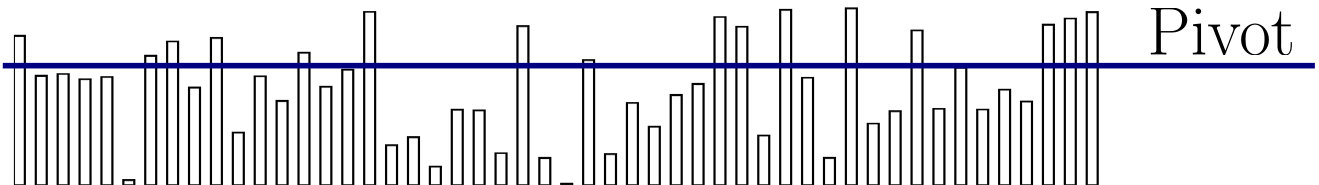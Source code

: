 <?xml version="1.0"?>
<!DOCTYPE ipe SYSTEM "ipe.dtd">
<ipe version="70212" creator="Ipe 7.2.12">
<info created="D:20190929204546" modified="D:20200205205325"/>
<bitmap id="1" width="1000" height="250" BitsPerComponent="8" ColorSpace="DeviceGrayAlpha" Filter="FlateDecode" length="1534" alphaLength="1420" encoding="base64">
eNrt3b+uTVscBeDTiAegUSk8gEqj06i8iMafTqhUNKKhU4t4CT0FiehEpfEEEg3NSCi2nH2S
vdeaa8xvlCOuu/dvji9uce89JyciIiIiIiIiIiIiIiIiIiIiIiIiIiIiIiKySu4nLiHSm9+J
S4iMnbsJ5yL+TOZchHOR0/IlcQnOR8nVxELG2JpwbpNuKpz7bm7q9pzbpJu6PefippxzLm7K
uU2Kmx4ivxLObdJN3Y9z381NOZ/13b4lNsk5573vtut72CTnnHMunHPOuXDOOed2KpxzbqfC
Oeecux/nnHPufjM7v5xwzjnnve+2r2mb7HZ+O+Gcc857nbds93XCOeecz7Vdzjlni3O34pxz
zjkXzjnnXDjn/N+8SzjnnPNe52vdmXO2OOecc84551w455xz4ZxzzjnnnPOxnV9MiOWc817n
/oznnHPOhXPOOV8jdxK2OOe81zlbnHPOuc/COeec+yycc865z8I558fLrp/xyhbnnHc5X+J9
Oeecc84555xzzn0Wzjnn3GfhnHPOOeecc84555xztjjnnHPOOeecc84555xzzjnnnHOfhXPO
OfdZOOecc84555xzzjnn/Fif+WHCOeec9zpv+TnanHPOOeecc84555xzfuhcSjjnnPNe52u9
L+ecc84555xzzjnnnHPOOeecc84555xzzvla3+NZwjnnnPc6n20HnHPOOeecc84555xzzjnn
nHPOOeecc84555xzzjnnnHPOOeecc84555xzzvlh/tobCeecc97rfImdcs4555xzfvbf70nC
Oeec9zpv+f9ocs4555xzzjnnnHPOOeecc84555xzPq7znwnnnHPe63ytz8w555wfx/n5hHPO
Oe91vsSel3jfTwnnnHN+WOefkxHed4lfxznnMzpfwgznnP/v131NOOec817nI/2zQIvzjwnn
nHPe63z0N+Kcc84555xzzjnnnHPOOeecc84555xzzjmfzfm+/z4155xzvl3nW9wQ55xzzjnn
nHPOOedjO3+UcM4558d/o1vJCH9Oc8455+PZ4pxzzjnnnHPOOeec8yWcv00455zzXudr7ZRz
zjnnnHPOOeecc84555xzzjnnnHPOOeec8/GdX0g455zzXuct/40E55xzzjnnnHPOOeecc845
55xzzjnnnHPOOeecc875rM6vJJxzznmv87W+L+ecn+XXPU8455zzXudb7Djvcf4+4Zxzznud
b/F9Oeecc84555xzzjnnnHPOOeecc84555xzzjnnnHPOOeec8zGcf0g453yf3Es435bzfbvv
CedzO9/1+71MON++8+aO88NviPNlbvUgYZpzznud88s555zrOOecc84555xzzjnnnHPOOeec
c84555xzzjnnnHPOOeecX84551zHOeecc84555xzzjnnnHPOOeecc84555xzzjnnnHPO+XzO
fyT8cs55r3Md55xzruOcc84557zZ+eOEc84573U++oY455xzznWcc865jnPOOddxzjnnnHPO
Oeecc84555z/zYuEc84573U++vflnHPOOeecc84555xzzjlvd/4msT/OOe91bn/uvIXvez3h
3P44n+v7cm5/nHPOuf25M+ec2587c8455+7MOeesujPnnOvcmXP703HOuf1x7vtybn+cc865
/bnzyN2+P7eAc/vj3F04tz935pxz+3Nnzjm3P3fmnHNW3ZlzznXuzLn96dyZc/uzZ3fh3P7s
2V04tz935pxz+3Nnd+Hc/tyZ89P/vk8Td9a5c69zd9a5M+furHNnzu3Pnt2Fc/tzZ3c5THcu
mfk9riX2x/lMd/EeOrviXKezK851OrviXGfP7sK5zp7dxXvo7NldvIfOnt3Fe+g4dxfvobMr
znU6u+Jcp7Ors3SvEu+h41znPXR2pfMeOrvSeQ+dXXkPd9HZlffQ6ezKe+h0duU9dHal8x46
u9J5D51d6byHzq503kNnV97DXXR25T10OrvyHjqdXXkPnV25lffQ2ZXOe+i20t1M3IVznU7H
uU6n41yn03Gu0+k49+YiUpo/tA7znnja7d07cipBDAVQ9r9QZ14A2HxCy1UTDAx0S+pzQ9UL
QLrH2K5nOJ1ERERERERERERERERERERERERERKRgbiG2IdIz9xDbEOn5msy5SP/XZM5FOBfR
F84z5xqiJZxz3vNuOmmnds+52CnnOil2yrlO6ppwrpO6JpzrpJ3aH+c6aaf2x7lO2innq91t
63noJOeccy6cc865cM4553oqnHOup8I555zbH+ecc25/nHPOOeed7/YTwjnnnPe8217TOtnb
ecX3JOecc851l3POOeecc84555xz4ZxzzoVzzjkXztd0PmvPnLPFOeecc84558I555wL55xz
zjnnnHPOOeecT3Z+/gu1nHPe1LnXeM4551w455zzCcn0d9acc845W5xzzjlbnHPOOVucc845
W5xzXs35iPtyzjnnnHPOOeeceyycc865x8I555xzzjnnnHPOOedscc4555xzzjnnnHPOOeec
c8455x4L55xz7rFwzjnnnHPOOeecc845W5xzzvmrOfJ+c5xzznkN510+R5tzzjnnnHPOOeec
c87fnUsI55xz3tP5rPtyzjnnnHPOOeecc84555xzzjnnnHPOOeecr/Y8OOecc93lnHPOOeec
c84555xzzjnnnHPOOeecc84555xzzjnnnHPOOeecc93lnHPOOc/t/Mj7DnLOOec1nI/oKeec
c8455++5G+ecc84555xzzjnnnHPOOeecc84555xzzjnnnD/jfNZj5pxzzjnnnHPOX3P+HcI5
55z3dD6izyPuO+Lfcc75is5HmOGcc84553xd55m+RnDOOeecV3Ge/Uacc84555xzzjnnnHPO
Oeecc84555xzzjnnnHPOOefdnO/9/9Scc855XecVO8Q555xzzjnnnHPOeW7nW5+lwTnnnH/m
Rnu9jXid5pxzzvPZ4pxzzjnnnHPOOeec84q/B+acc84555xzzjnnnHPOOeecc84555xzzjnn
nHPOOee8jvNzCOecc97TeZe/keCcc84555xzzjnnnHPOOeecc84555xzzjnnnHPOOV/V+W8I
55xz3tP5fdLz5ZzzmT3lnHPOOeec86y/8+Ccc84555xzzjnnnHPOOeecc84555xzzjnnnHPO
Oeecc84555xzznM5z95TznM53/p8WM77OJ/WSc5TOfe9KOecc8752F1tfX/FOeec93Je0TTn
nHPOOeecc84555xzzjnnnHPOOeecc84555xzzjnnnHPOOeecc84555xzzjnnnHPOOeecc845
55xzzjnnnHPOOeecc84555xzzjnn6/nlnHPOOeecc84555xzzjnnnPPZO+Wcc84555xzzjnn
nHPOOeecc84555xzzjnnnHPOOeecc8455zz5TjnnnHPOOeecc84555xzzjnXP845b+hc/zjn
nHP94zxDr64hnHPOeU/ns37m5JxzzjnnnHN75pxzzu2Zc84555xzzjnnnHPOOeecc/3jnHPO
9Y9zzjnnnHPOOefcnjPvhXP945xzzvWPc84559yeOeecc3vmnHPO7ZlzzjnnnHPOOeecc/3j
nHPO9Y9zzjnXP84555xze+7UP871j3PO7Zlze+bcnjm3Z87tmXN75pxzzjnnnHPO9e/47Ctk
1XtsfbYd55x3f51xD871inMzzvWKczPO9YpzM87tnnMzzjl3DzPOOXcPM845dw8zzjl3D871
inM+ONcrzs041ytfX8w41yvOzTg349yMczP3MOPczD3MODdzD871inO74lyvODfjXK84N+Nc
rzg349yMczPOzdzDjHMz9zDj3Mw9ONcrzu2Kc73i3IxzveLcjHO94tyss/NbiN1zbtbTuRnn
ZpybcW7GuRnnZpybcW7Gudn/2SXEXjg3MzPj3MzMrIjzB+2XN/U=
</bitmap>
<ipestyle name="basic">
<symbol name="arrow/arc(spx)">
<path stroke="sym-stroke" fill="sym-stroke" pen="sym-pen">
0 0 m
-1 0.333 l
-1 -0.333 l
h
</path>
</symbol>
<symbol name="arrow/farc(spx)">
<path stroke="sym-stroke" fill="white" pen="sym-pen">
0 0 m
-1 0.333 l
-1 -0.333 l
h
</path>
</symbol>
<symbol name="arrow/ptarc(spx)">
<path stroke="sym-stroke" fill="sym-stroke" pen="sym-pen">
0 0 m
-1 0.333 l
-0.8 0 l
-1 -0.333 l
h
</path>
</symbol>
<symbol name="arrow/fptarc(spx)">
<path stroke="sym-stroke" fill="white" pen="sym-pen">
0 0 m
-1 0.333 l
-0.8 0 l
-1 -0.333 l
h
</path>
</symbol>
<symbol name="mark/circle(sx)" transformations="translations">
<path fill="sym-stroke">
0.6 0 0 0.6 0 0 e
0.4 0 0 0.4 0 0 e
</path>
</symbol>
<symbol name="mark/disk(sx)" transformations="translations">
<path fill="sym-stroke">
0.6 0 0 0.6 0 0 e
</path>
</symbol>
<symbol name="mark/fdisk(sfx)" transformations="translations">
<group>
<path fill="sym-fill">
0.5 0 0 0.5 0 0 e
</path>
<path fill="sym-stroke" fillrule="eofill">
0.6 0 0 0.6 0 0 e
0.4 0 0 0.4 0 0 e
</path>
</group>
</symbol>
<symbol name="mark/box(sx)" transformations="translations">
<path fill="sym-stroke" fillrule="eofill">
-0.6 -0.6 m
0.6 -0.6 l
0.6 0.6 l
-0.6 0.6 l
h
-0.4 -0.4 m
0.4 -0.4 l
0.4 0.4 l
-0.4 0.4 l
h
</path>
</symbol>
<symbol name="mark/square(sx)" transformations="translations">
<path fill="sym-stroke">
-0.6 -0.6 m
0.6 -0.6 l
0.6 0.6 l
-0.6 0.6 l
h
</path>
</symbol>
<symbol name="mark/fsquare(sfx)" transformations="translations">
<group>
<path fill="sym-fill">
-0.5 -0.5 m
0.5 -0.5 l
0.5 0.5 l
-0.5 0.5 l
h
</path>
<path fill="sym-stroke" fillrule="eofill">
-0.6 -0.6 m
0.6 -0.6 l
0.6 0.6 l
-0.6 0.6 l
h
-0.4 -0.4 m
0.4 -0.4 l
0.4 0.4 l
-0.4 0.4 l
h
</path>
</group>
</symbol>
<symbol name="mark/cross(sx)" transformations="translations">
<group>
<path fill="sym-stroke">
-0.43 -0.57 m
0.57 0.43 l
0.43 0.57 l
-0.57 -0.43 l
h
</path>
<path fill="sym-stroke">
-0.43 0.57 m
0.57 -0.43 l
0.43 -0.57 l
-0.57 0.43 l
h
</path>
</group>
</symbol>
<symbol name="arrow/fnormal(spx)">
<path stroke="sym-stroke" fill="white" pen="sym-pen">
0 0 m
-1 0.333 l
-1 -0.333 l
h
</path>
</symbol>
<symbol name="arrow/pointed(spx)">
<path stroke="sym-stroke" fill="sym-stroke" pen="sym-pen">
0 0 m
-1 0.333 l
-0.8 0 l
-1 -0.333 l
h
</path>
</symbol>
<symbol name="arrow/fpointed(spx)">
<path stroke="sym-stroke" fill="white" pen="sym-pen">
0 0 m
-1 0.333 l
-0.8 0 l
-1 -0.333 l
h
</path>
</symbol>
<symbol name="arrow/linear(spx)">
<path stroke="sym-stroke" pen="sym-pen">
-1 0.333 m
0 0 l
-1 -0.333 l
</path>
</symbol>
<symbol name="arrow/fdouble(spx)">
<path stroke="sym-stroke" fill="white" pen="sym-pen">
0 0 m
-1 0.333 l
-1 -0.333 l
h
-1 0 m
-2 0.333 l
-2 -0.333 l
h
</path>
</symbol>
<symbol name="arrow/double(spx)">
<path stroke="sym-stroke" fill="sym-stroke" pen="sym-pen">
0 0 m
-1 0.333 l
-1 -0.333 l
h
-1 0 m
-2 0.333 l
-2 -0.333 l
h
</path>
</symbol>
<pen name="heavier" value="0.8"/>
<pen name="fat" value="1.2"/>
<pen name="ultrafat" value="2"/>
<symbolsize name="large" value="5"/>
<symbolsize name="small" value="2"/>
<symbolsize name="tiny" value="1.1"/>
<arrowsize name="large" value="10"/>
<arrowsize name="small" value="5"/>
<arrowsize name="tiny" value="3"/>
<color name="red" value="1 0 0"/>
<color name="green" value="0 1 0"/>
<color name="blue" value="0 0 1"/>
<color name="yellow" value="1 1 0"/>
<color name="orange" value="1 0.647 0"/>
<color name="gold" value="1 0.843 0"/>
<color name="purple" value="0.627 0.125 0.941"/>
<color name="gray" value="0.745"/>
<color name="brown" value="0.647 0.165 0.165"/>
<color name="navy" value="0 0 0.502"/>
<color name="pink" value="1 0.753 0.796"/>
<color name="seagreen" value="0.18 0.545 0.341"/>
<color name="turquoise" value="0.251 0.878 0.816"/>
<color name="violet" value="0.933 0.51 0.933"/>
<color name="darkblue" value="0 0 0.545"/>
<color name="darkcyan" value="0 0.545 0.545"/>
<color name="darkgray" value="0.663"/>
<color name="darkgreen" value="0 0.392 0"/>
<color name="darkmagenta" value="0.545 0 0.545"/>
<color name="darkorange" value="1 0.549 0"/>
<color name="darkred" value="0.545 0 0"/>
<color name="lightblue" value="0.678 0.847 0.902"/>
<color name="lightcyan" value="0.878 1 1"/>
<color name="lightgray" value="0.827"/>
<color name="lightgreen" value="0.565 0.933 0.565"/>
<color name="lightyellow" value="1 1 0.878"/>
<dashstyle name="dashed" value="[4] 0"/>
<dashstyle name="dotted" value="[1 3] 0"/>
<dashstyle name="dash dotted" value="[4 2 1 2] 0"/>
<dashstyle name="dash dot dotted" value="[4 2 1 2 1 2] 0"/>
<textsize name="large" value="\large"/>
<textsize name="Large" value="\Large"/>
<textsize name="LARGE" value="\LARGE"/>
<textsize name="huge" value="\huge"/>
<textsize name="Huge" value="\Huge"/>
<textsize name="small" value="\small"/>
<textsize name="footnote" value="\footnotesize"/>
<textsize name="tiny" value="\tiny"/>
<textstyle name="center" begin="\begin{center}" end="\end{center}"/>
<textstyle name="itemize" begin="\begin{itemize}" end="\end{itemize}"/>
<textstyle name="item" begin="\begin{itemize}\item{}" end="\end{itemize}"/>
<gridsize name="4 pts" value="4"/>
<gridsize name="8 pts (~3 mm)" value="8"/>
<gridsize name="16 pts (~6 mm)" value="16"/>
<gridsize name="32 pts (~12 mm)" value="32"/>
<gridsize name="10 pts (~3.5 mm)" value="10"/>
<gridsize name="20 pts (~7 mm)" value="20"/>
<gridsize name="14 pts (~5 mm)" value="14"/>
<gridsize name="28 pts (~10 mm)" value="28"/>
<gridsize name="56 pts (~20 mm)" value="56"/>
<anglesize name="90 deg" value="90"/>
<anglesize name="60 deg" value="60"/>
<anglesize name="45 deg" value="45"/>
<anglesize name="30 deg" value="30"/>
<anglesize name="22.5 deg" value="22.5"/>
<opacity name="10%" value="0.1"/>
<opacity name="30%" value="0.3"/>
<opacity name="50%" value="0.5"/>
<opacity name="75%" value="0.75"/>
<tiling name="falling" angle="-60" step="4" width="1"/>
<tiling name="rising" angle="30" step="4" width="1"/>
</ipestyle>
<page>
<layer name="alpha"/>
<view layers="alpha" active="alpha"/>
<image layer="alpha" matrix="0.662353 0 0 0.447678 4 509.874" rect="0 346.625 595 495.375" bitmap="1"/>
<text transformations="translations" pos="412 712" stroke="black" type="label" width="60.756" height="16.934" depth="0" valign="baseline" size="Huge">Pivot </text>
<path matrix="1.1809 0 0 1 0 0" stroke="navy" pen="ultrafat">
400 708 m
0 708 l
</path>
</page>
</ipe>
